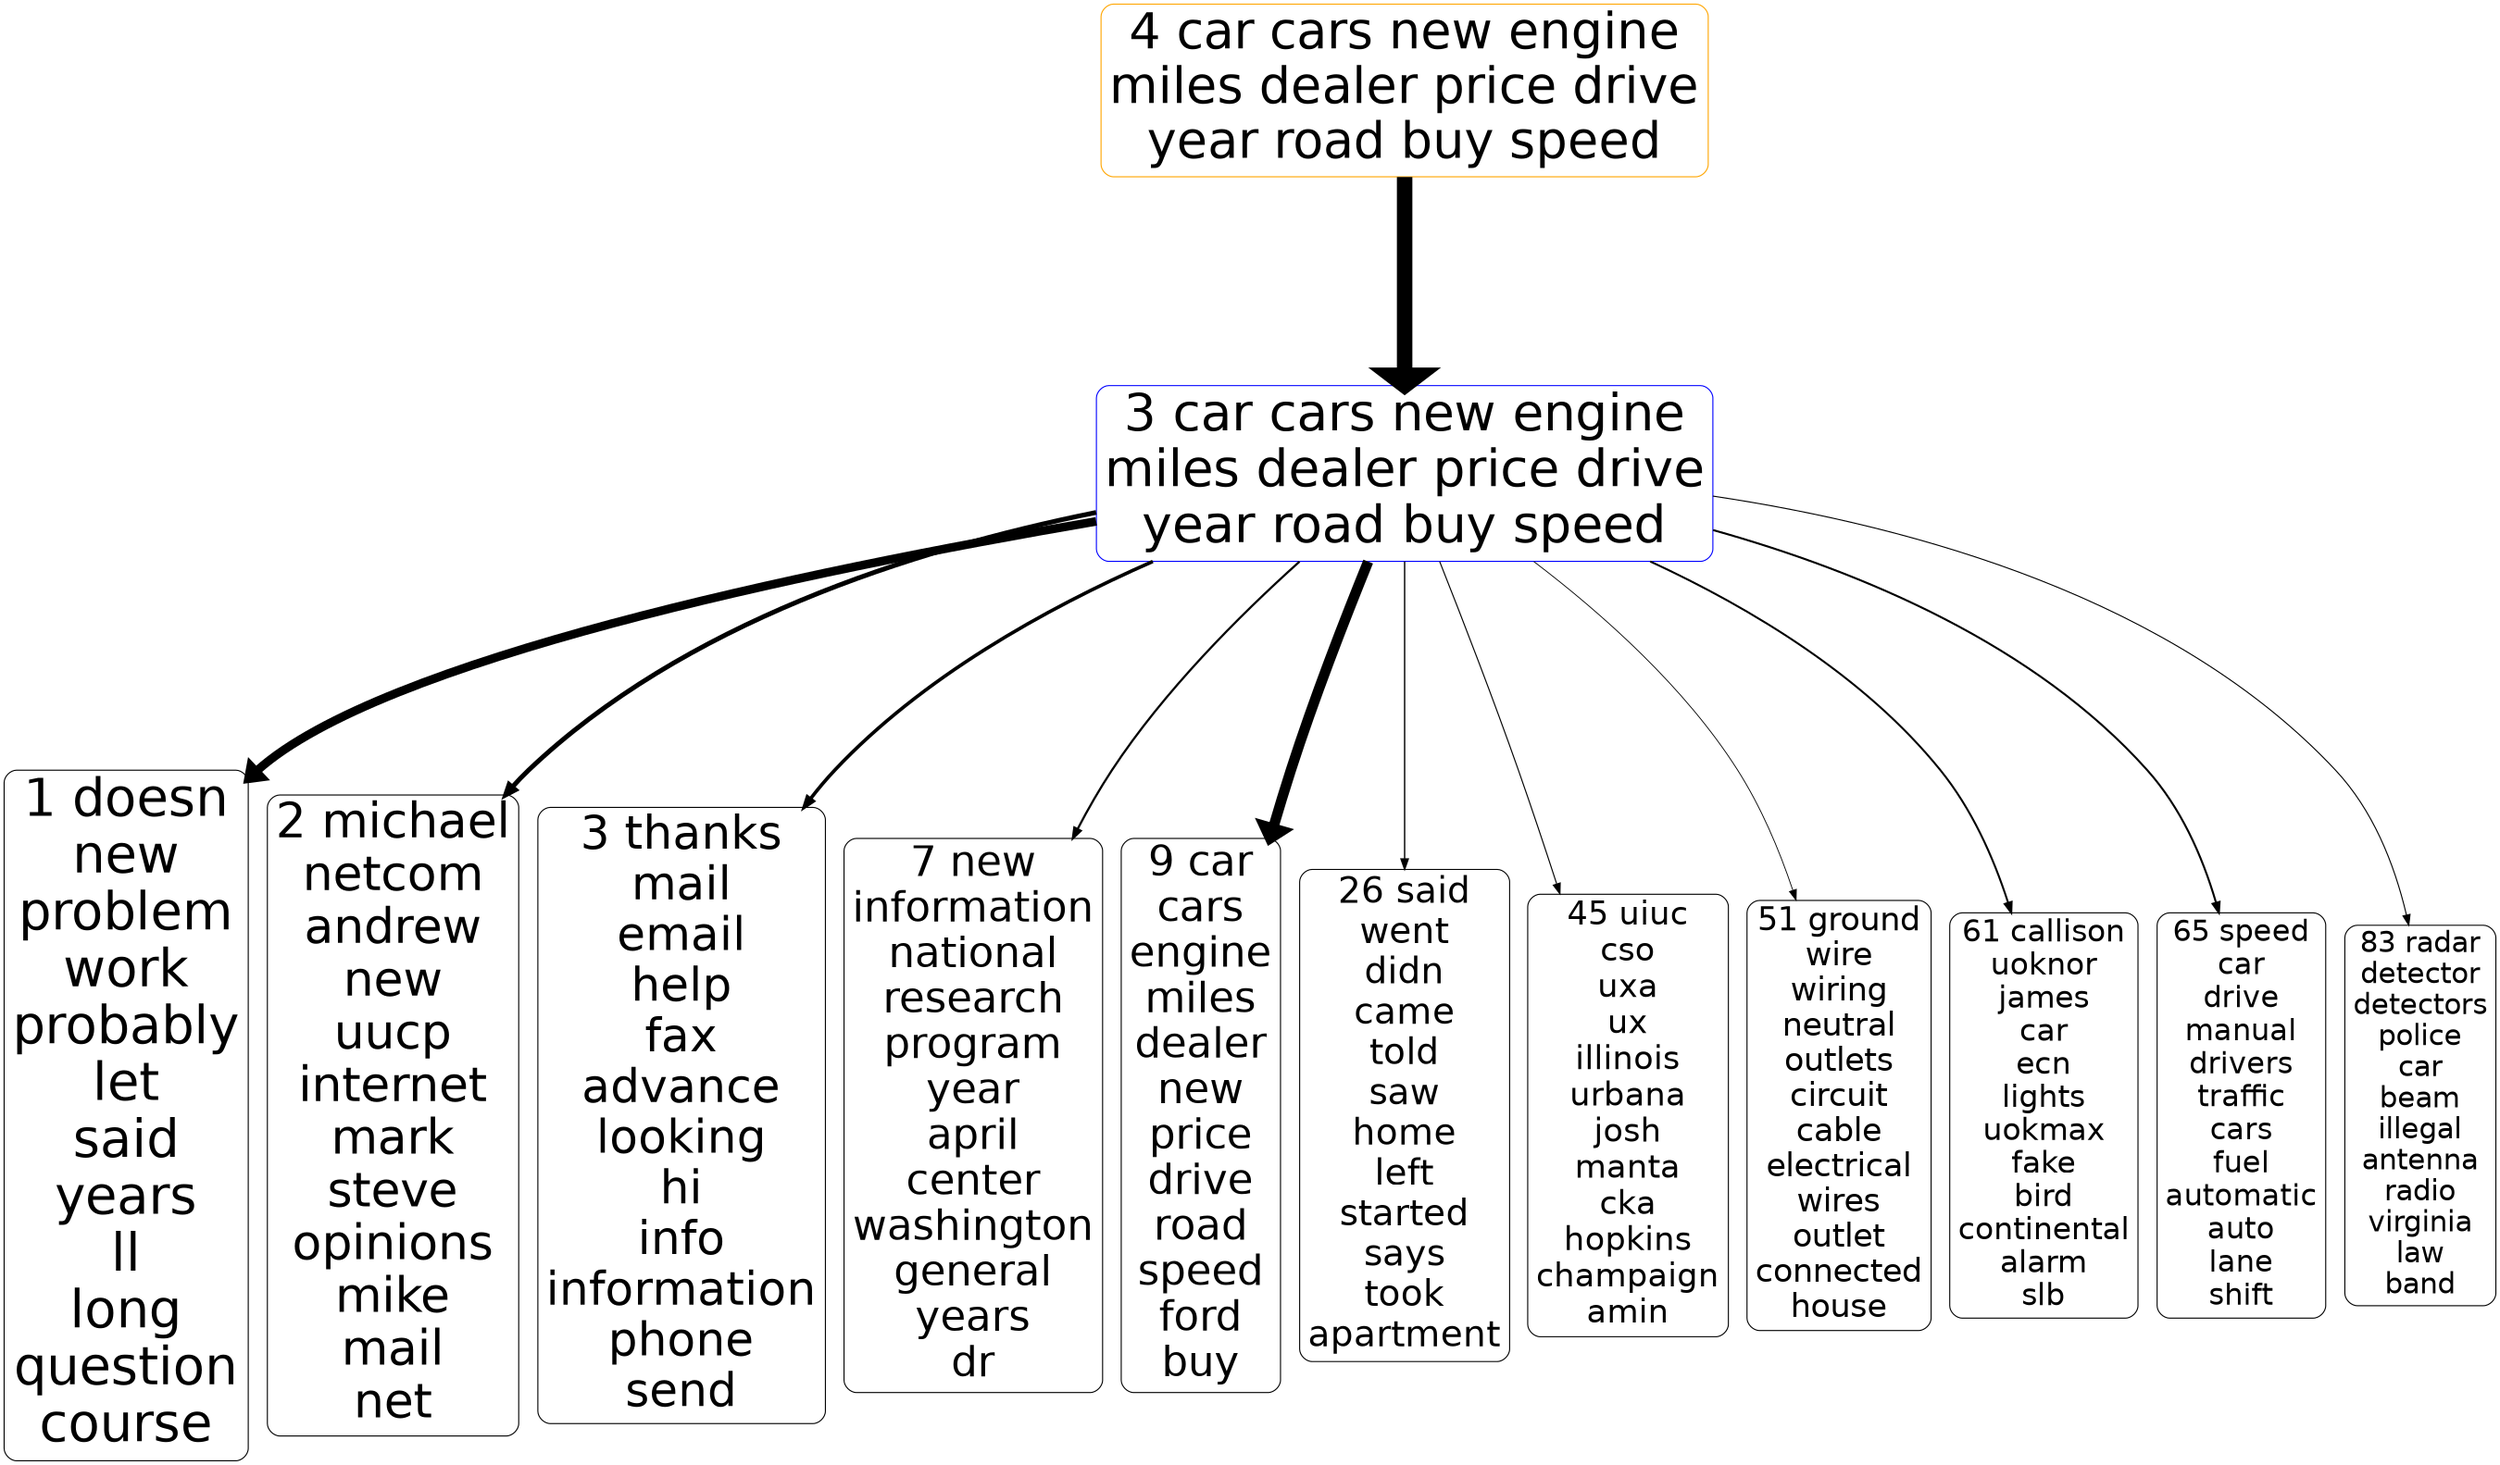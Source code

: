 digraph G {
size="18,18!";ranksep=4; ratio = auto; layers="1:2:3:4:5";
graph [fontname = "helvetica"];node [fontname = "helvetica"];edge [fontname = "helvetica"];ranksep=2.8;
"3_4" [ rank =3,fontsize =48.3403, shape=box, style="rounded", color=orange, label="4 car cars new engine
miles dealer price drive
year road buy speed"]
"3_4" -> "2_3" [penwidth=14.9536,dir=forward]
"2_3" [rank =4,fontsize =49.0955, shape=box, style="rounded", color=blue,label="3 car cars new engine
miles dealer price drive
year road buy speed"]
"2_3" [ rank =2,fontsize =49.0955, shape=box, style="rounded", color=blue, label="3 car cars new engine
miles dealer price drive
year road buy speed"]
"2_3" -> "1_1" [penwidth=8.3258,dir=forward]
"1_1" [rank =3,fontsize =50, shape=box, style="rounded", color=black,label="1 doesn
new
problem
work
probably
let
said
years
ll
long
question
course"]
"2_3" -> "1_2" [penwidth=4.5911,dir=forward]
"1_2" [rank =3,fontsize =46.1741, shape=box, style="rounded", color=black,label="2 michael
netcom
andrew
new
uucp
internet
mark
steve
opinions
mike
mail
net"]
"2_3" -> "1_3" [penwidth=3.3888,dir=forward]
"1_3" [rank =3,fontsize =44.9965, shape=box, style="rounded", color=black,label="3 thanks
mail
email
help
fax
advance
looking
hi
info
information
phone
send"]
"2_3" -> "1_7" [penwidth=2.0837,dir=forward]
"1_7" [rank =3,fontsize =40.4508, shape=box, style="rounded", color=black,label="7 new
information
national
research
program
year
april
center
washington
general
years
dr"]
"2_3" -> "1_9" [penwidth=9.9887,dir=forward]
"1_9" [rank =3,fontsize =40.0639, shape=box, style="rounded", color=black,label="9 car
cars
engine
miles
dealer
new
price
drive
road
speed
ford
buy"]
"2_3" -> "1_26" [penwidth=1.3041,dir=forward]
"1_26" [rank =3,fontsize =35.2628, shape=box, style="rounded", color=black,label="26 said
went
didn
came
told
saw
home
left
started
says
took
apartment"]
"2_3" -> "1_45" [penwidth=1.0396,dir=forward]
"1_45" [rank =3,fontsize =31.532, shape=box, style="rounded", color=black,label="45 uiuc
cso
uxa
ux
illinois
urbana
josh
manta
cka
hopkins
champaign
amin"]
"2_3" -> "1_51" [penwidth=0.80592,dir=forward]
"1_51" [rank =3,fontsize =30.9828, shape=box, style="rounded", color=black,label="51 ground
wire
wiring
neutral
outlets
circuit
cable
electrical
wires
outlet
connected
house"]
"2_3" -> "1_61" [penwidth=1.8797,dir=forward]
"1_61" [rank =3,fontsize =29.4344, shape=box, style="rounded", color=black,label="61 callison
uoknor
james
car
ecn
lights
uokmax
fake
bird
continental
alarm
slb"]
"2_3" -> "1_65" [penwidth=1.9152,dir=forward]
"1_65" [rank =3,fontsize =28.8508, shape=box, style="rounded", color=black,label="65 speed
car
drive
manual
drivers
traffic
cars
fuel
automatic
auto
lane
shift"]
"2_3" -> "1_83" [penwidth=1.0133,dir=forward]
"1_83" [rank =3,fontsize =27.4759, shape=box, style="rounded", color=black,label="83 radar
detector
detectors
police
car
beam
illegal
antenna
radio
virginia
law
band"]
{rank=same; "1_1" "1_2" "1_3" "1_7" "1_9" "1_26" "1_45" "1_51" "1_61" "1_65" "1_83"}{rank=same; "2_3" "2_3"}{rank=same; "3_4"}{rank=same;}{rank=same;}}